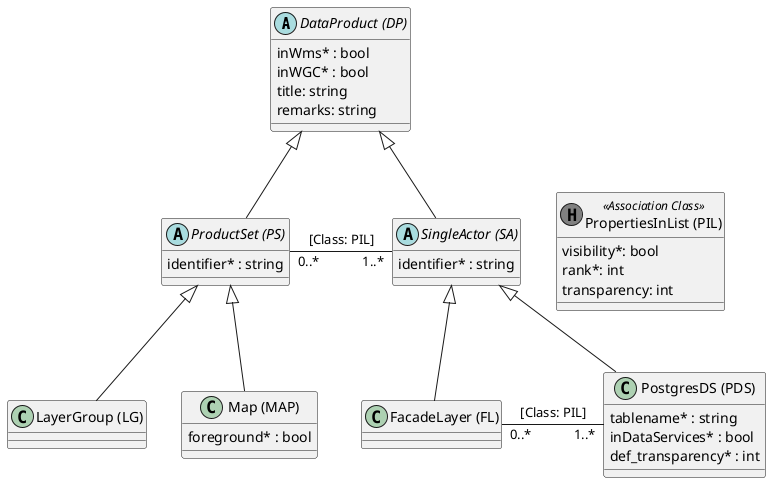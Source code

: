 @startuml

abstract class "DataProduct (DP)" as dp {
    inWms* : bool
    inWGC* : bool
    title: string
    remarks: string
}

abstract class "ProductSet (PS)" as ps {
    identifier* : string
}

class "LayerGroup (LG)" as lg

class "Map (MAP)" as map {
    foreground* : bool
}

abstract class "SingleActor (SA)" as sa {
    identifier* : string
}

class "FacadeLayer (FL)" as fl

class "PostgresDS (PDS)" as pds {
    tablename* : string
    inDataServices* : bool
    def_transparency* : int
}

class "PropertiesInList (PIL)" as pil << (H, grey) Association Class >> {
    visibility*: bool
    rank*: int
    transparency: int
}

dp <|-- ps
ps <|-- lg
ps <|-- map

dp <|-- sa
sa <|-- pds
sa <|-- fl

ps "0..*" - "1..*" sa : [Class: PIL]
fl "0..*" - "1..*" pds : [Class: PIL]

' layout help
sa -[hidden]> pil

@enduml